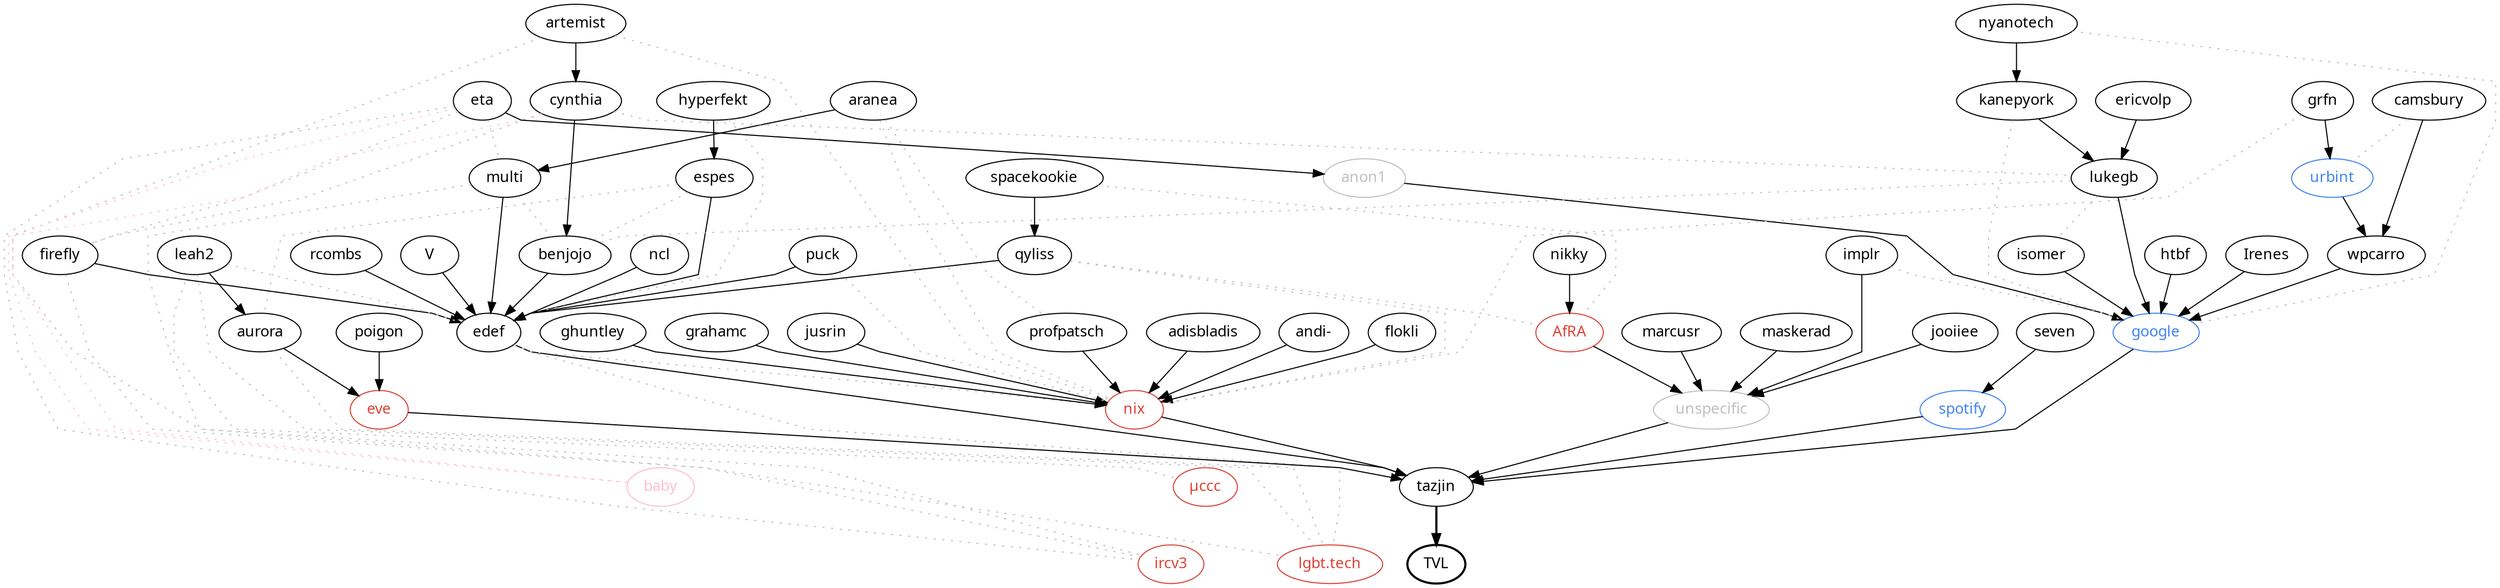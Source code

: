 digraph tvl {
  node [fontname = "JetBrains Mono"];
  overlap = false;
  splines = polyline;

  TVL [style="bold" href="http://tvl.fyi"];
  tazjin -> TVL [style="bold"];

  // people
  subgraph {
    adisbladis [href="http://nixos.expert/"];
    andi [label="andi-" href="https://andreas.rammhold.de/"];
    anon1 [color="grey" fontcolor="grey"];
    aranea;
    artemist [href="https://artem.ist/"];
    aurora [href="https://nonegenderleftfox.aventine.se/"];
    benjojo [href="https://benjojo.co.uk/"];
    camsbury [href="https://camsbury.com/"];
    cynthia [href="https://cynthia.re/"];
    edef [href="https://edef.eu/files/edef.hs"];
    ericvolp [href="https://ericv.me"];
    espes;
    eta [href="https://theta.eu.org/"];
    firefly [href="http://firefly.nu/"];
    flokli [href="https://flokli.de/"];
    ghuntley [href="https://ghuntley.com/"];
    grfn [href="http://gws.fyi"];
    grahamc [href="https://grahamc.com/"];
    htbf [href="https://htbf.dev/"];
    hyperfekt [href="https://hyperfekt.net"];
    implr;
    Irenes [href="https://www.pluralpride.com/"];
    isomer [href="https://www.lorier.net/"];
    jooiiee [href="https://jooiiee.se/"];
    jusrin [href="https://jusrin.dev/"];
    kanepyork [href="https://social.wxcafe.net/@riking"];
    leah2 [href="https://leahneukirchen.org/"];
    lukegb [href="https://lukegb.com/"];
    marcusr [href="http://marcus.nordaaker.com/"];
    maskerad [href="https://femalelegends.com/"];
    multi [href="https://1.0.168.192.in-addr.xyz/"];
    ncl;
    nikky [href="http://nikky.moe/"];
    nyanotech [href="https://twitter.com/nyanotech"];
    poigon;
    profpatsch [href="http://profpatsch.de/"];
    puck [href="https://puckipedia.com/"];
    qyliss [href="https://alyssa.is"];
    rcombs [href="http://rcombs.me/"];
    seven [href="https://open.spotify.com/user/so7"];
    spacekookie [href="https://spacekookie.de/"];
    tazjin [href="https://tazj.in/"];
    V [href="https://anomalous.eu/"];
    wpcarro [href="https://wpcarro.dev/"];
  }

  // companies (blue)
  subgraph {
    node [color="#4285f4" fontcolor="#4285f4"];
    spotify [href="https://www.spotify.com/"];
    google [href="https://www.google.com/"];
    urbint [href="https://www.urbint.com/"];
  }

  // communities? (red)
  subgraph {
    node [color="#db4437" fontcolor="#db4437"];
    eve [href="https://www.eveonline.com/"];
    nix [href="https://nixos.org/nix/"];
    ircv3 [href="https://ircv3.net/"];
    lgbtslack [label="lgbt.tech" href="https://lgbtq.technology/"];
    muccc [label="µccc" href="https://muc.ccc.de/"];
    afra [label="AfRA" href="https://afra-berlin.de/"];
  }

  // special
  subgraph {
    baby [color="pink" fontcolor="pink" href="https://cynthia.re/s/baby"];
    unspecific [color="grey" fontcolor="grey"];
  }

  // primary edges (how did they end up in TVL?)
  subgraph {
    // Direct edges
    nix -> tazjin;
    spotify -> tazjin;
    google -> tazjin;
    eve -> tazjin;
    unspecific -> tazjin;
    edef -> tazjin;

    // via nix
    adisbladis -> nix;
    jusrin -> nix;
    ghuntley -> nix;
    flokli -> nix;
    andi -> nix;
    grahamc -> nix;
    profpatsch -> nix;

    // via edef
    benjojo -> edef;
    espes -> edef;
    firefly -> edef;
    leah2 -> aurora;
    multi -> edef;
    ncl -> edef;
    puck -> edef;
    qyliss -> edef;
    rcombs -> edef;
    V -> edef;

    // via spotify
    seven -> spotify;

    // via google
    htbf -> google;
    Irenes -> google;
    isomer -> google;
    lukegb -> google;
    wpcarro -> google;

    // via urbint
    grfn -> urbint;

    // random primary
    urbint -> wpcarro;
    camsbury -> wpcarro;
    anon1 -> google;
    aranea -> multi;
    artemist -> cynthia;
    aurora -> eve;
    cynthia -> benjojo;
    eta -> anon1;
    ericvolp -> lukegb;
    jooiiee -> unspecific;
    kanepyork -> lukegb;
    marcusr -> unspecific;
    maskerad -> unspecific;
    nyanotech -> kanepyork;
    poigon -> eve;
    implr -> unspecific;
    hyperfekt -> espes;
    afra -> unspecific;
    nikky -> afra;
    spacekookie -> qyliss;
  }

  // secondary edges (how are they connected otherwise?)
  subgraph {
    edge [weight=0 style="dotted" color="grey" arrowhead="none"];

    // lgbt slack
    aurora -> lgbtslack;
    leah2 -> lgbtslack;
    edef -> lgbtslack;
    artemist -> lgbtslack;

    // ircv3
    multi -> ircv3;
    eta -> ircv3;
    firefly -> ircv3;

    // µccc
    leah2 -> muccc;

    // random
    leah2 -> edef;
    lukegb -> isomer;
    eta -> multi;
    eta -> firefly;
    cynthia -> firefly;
    cynthia -> lukegb;
    implr -> google;
    kanepyork -> google;
    nyanotech -> google;
    lukegb -> benjojo;
    multi -> benjojo;
    espes -> benjojo;
    espes -> aurora;
    puck -> nix;
    qyliss -> nix;
    grfn -> nix;
    edef -> nix;
    aranea -> nix;
    aranea -> profpatsch;
    artemist -> nix;
    hyperfekt -> edef;
    camsbury -> urbint;
    spacekookie -> afra;
    qyliss -> afra;
  }

  // baby
  subgraph {
    edge [weight=0 style="dotted" color="pink" arrowhead="none"];
    cynthia -> baby;
    eta -> baby;
  }
}
